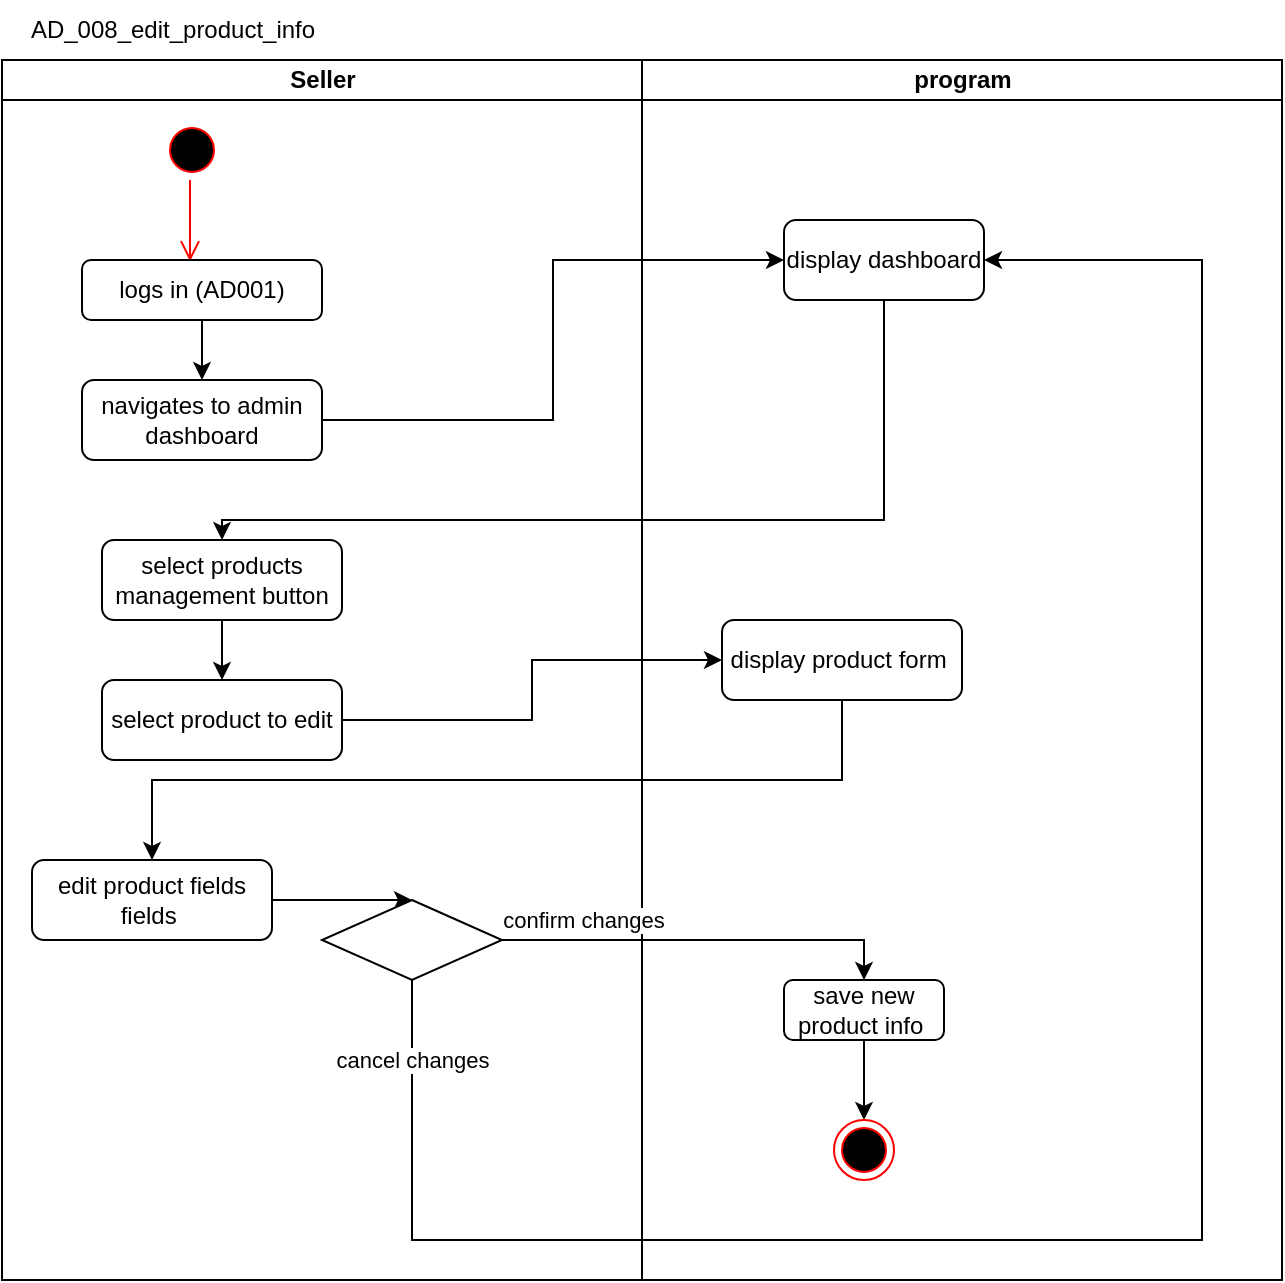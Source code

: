 <mxfile version="21.3.5" type="google">
  <diagram name="Page-1" id="HIlOBuOItBGcQDlUAyi2">
    <mxGraphModel grid="1" page="1" gridSize="10" guides="1" tooltips="1" connect="1" arrows="1" fold="1" pageScale="1" pageWidth="850" pageHeight="1100" math="0" shadow="0">
      <root>
        <mxCell id="0" />
        <mxCell id="1" parent="0" />
        <mxCell id="La_Dfbg_1uMck8SH9hkD-3" value="program" style="swimlane;startSize=20;html=1;" vertex="1" parent="1">
          <mxGeometry x="400" y="70" width="320" height="610" as="geometry" />
        </mxCell>
        <mxCell id="La_Dfbg_1uMck8SH9hkD-10" value="display dashboard" style="rounded=1;whiteSpace=wrap;html=1;" vertex="1" parent="La_Dfbg_1uMck8SH9hkD-3">
          <mxGeometry x="71" y="80" width="100" height="40" as="geometry" />
        </mxCell>
        <mxCell id="La_Dfbg_1uMck8SH9hkD-17" value="display product form&amp;nbsp;" style="rounded=1;whiteSpace=wrap;html=1;" vertex="1" parent="La_Dfbg_1uMck8SH9hkD-3">
          <mxGeometry x="40" y="280" width="120" height="40" as="geometry" />
        </mxCell>
        <mxCell id="La_Dfbg_1uMck8SH9hkD-28" style="edgeStyle=orthogonalEdgeStyle;rounded=0;orthogonalLoop=1;jettySize=auto;html=1;exitX=0.5;exitY=1;exitDx=0;exitDy=0;entryX=0.5;entryY=0;entryDx=0;entryDy=0;" edge="1" parent="La_Dfbg_1uMck8SH9hkD-3" source="La_Dfbg_1uMck8SH9hkD-23" target="La_Dfbg_1uMck8SH9hkD-27">
          <mxGeometry relative="1" as="geometry" />
        </mxCell>
        <mxCell id="La_Dfbg_1uMck8SH9hkD-23" value="save new product info&amp;nbsp;" style="rounded=1;whiteSpace=wrap;html=1;" vertex="1" parent="La_Dfbg_1uMck8SH9hkD-3">
          <mxGeometry x="71" y="460" width="80" height="30" as="geometry" />
        </mxCell>
        <mxCell id="La_Dfbg_1uMck8SH9hkD-27" value="" style="ellipse;html=1;shape=endState;fillColor=#000000;strokeColor=#ff0000;" vertex="1" parent="La_Dfbg_1uMck8SH9hkD-3">
          <mxGeometry x="96" y="530" width="30" height="30" as="geometry" />
        </mxCell>
        <mxCell id="La_Dfbg_1uMck8SH9hkD-2" value="Seller" style="swimlane;startSize=20;html=1;" vertex="1" parent="1">
          <mxGeometry x="80" y="70" width="320" height="610" as="geometry" />
        </mxCell>
        <mxCell id="La_Dfbg_1uMck8SH9hkD-5" value="" style="ellipse;html=1;shape=startState;fillColor=#000000;strokeColor=#ff0000;" vertex="1" parent="La_Dfbg_1uMck8SH9hkD-2">
          <mxGeometry x="80" y="30" width="30" height="30" as="geometry" />
        </mxCell>
        <mxCell id="La_Dfbg_1uMck8SH9hkD-6" value="" style="edgeStyle=orthogonalEdgeStyle;html=1;verticalAlign=bottom;endArrow=open;endSize=8;strokeColor=#ff0000;rounded=0;entryX=0.45;entryY=0.023;entryDx=0;entryDy=0;entryPerimeter=0;" edge="1" parent="La_Dfbg_1uMck8SH9hkD-2" source="La_Dfbg_1uMck8SH9hkD-5" target="La_Dfbg_1uMck8SH9hkD-7">
          <mxGeometry relative="1" as="geometry">
            <mxPoint x="75" y="120" as="targetPoint" />
            <Array as="points">
              <mxPoint x="94" y="45" />
            </Array>
          </mxGeometry>
        </mxCell>
        <mxCell id="La_Dfbg_1uMck8SH9hkD-9" style="edgeStyle=orthogonalEdgeStyle;rounded=0;orthogonalLoop=1;jettySize=auto;html=1;exitX=0.5;exitY=1;exitDx=0;exitDy=0;entryX=0.5;entryY=0;entryDx=0;entryDy=0;" edge="1" parent="La_Dfbg_1uMck8SH9hkD-2" source="La_Dfbg_1uMck8SH9hkD-7" target="La_Dfbg_1uMck8SH9hkD-8">
          <mxGeometry relative="1" as="geometry" />
        </mxCell>
        <mxCell id="La_Dfbg_1uMck8SH9hkD-7" value="logs in (AD001)" style="rounded=1;whiteSpace=wrap;html=1;" vertex="1" parent="La_Dfbg_1uMck8SH9hkD-2">
          <mxGeometry x="40" y="100" width="120" height="30" as="geometry" />
        </mxCell>
        <mxCell id="La_Dfbg_1uMck8SH9hkD-8" value="navigates to admin dashboard" style="rounded=1;whiteSpace=wrap;html=1;" vertex="1" parent="La_Dfbg_1uMck8SH9hkD-2">
          <mxGeometry x="40" y="160" width="120" height="40" as="geometry" />
        </mxCell>
        <mxCell id="La_Dfbg_1uMck8SH9hkD-16" style="edgeStyle=orthogonalEdgeStyle;rounded=0;orthogonalLoop=1;jettySize=auto;html=1;exitX=0.5;exitY=1;exitDx=0;exitDy=0;" edge="1" parent="La_Dfbg_1uMck8SH9hkD-2" source="La_Dfbg_1uMck8SH9hkD-12" target="La_Dfbg_1uMck8SH9hkD-14">
          <mxGeometry relative="1" as="geometry" />
        </mxCell>
        <mxCell id="La_Dfbg_1uMck8SH9hkD-12" value="select products management button" style="rounded=1;whiteSpace=wrap;html=1;" vertex="1" parent="La_Dfbg_1uMck8SH9hkD-2">
          <mxGeometry x="50" y="240" width="120" height="40" as="geometry" />
        </mxCell>
        <mxCell id="La_Dfbg_1uMck8SH9hkD-14" value="select product to edit" style="rounded=1;whiteSpace=wrap;html=1;" vertex="1" parent="La_Dfbg_1uMck8SH9hkD-2">
          <mxGeometry x="50" y="310" width="120" height="40" as="geometry" />
        </mxCell>
        <mxCell id="La_Dfbg_1uMck8SH9hkD-22" style="edgeStyle=orthogonalEdgeStyle;rounded=0;orthogonalLoop=1;jettySize=auto;html=1;exitX=1;exitY=0.5;exitDx=0;exitDy=0;entryX=0.5;entryY=0;entryDx=0;entryDy=0;" edge="1" parent="La_Dfbg_1uMck8SH9hkD-2" source="La_Dfbg_1uMck8SH9hkD-19" target="La_Dfbg_1uMck8SH9hkD-21">
          <mxGeometry relative="1" as="geometry">
            <Array as="points">
              <mxPoint x="180" y="420" />
              <mxPoint x="180" y="420" />
            </Array>
          </mxGeometry>
        </mxCell>
        <mxCell id="La_Dfbg_1uMck8SH9hkD-19" value="edit product fields fields&amp;nbsp;" style="rounded=1;whiteSpace=wrap;html=1;" vertex="1" parent="La_Dfbg_1uMck8SH9hkD-2">
          <mxGeometry x="15" y="400" width="120" height="40" as="geometry" />
        </mxCell>
        <mxCell id="La_Dfbg_1uMck8SH9hkD-21" value="" style="rhombus;whiteSpace=wrap;html=1;" vertex="1" parent="La_Dfbg_1uMck8SH9hkD-2">
          <mxGeometry x="160" y="420" width="90" height="40" as="geometry" />
        </mxCell>
        <mxCell id="La_Dfbg_1uMck8SH9hkD-11" style="edgeStyle=orthogonalEdgeStyle;rounded=0;orthogonalLoop=1;jettySize=auto;html=1;exitX=1;exitY=0.5;exitDx=0;exitDy=0;entryX=0;entryY=0.5;entryDx=0;entryDy=0;" edge="1" parent="1" source="La_Dfbg_1uMck8SH9hkD-8" target="La_Dfbg_1uMck8SH9hkD-10">
          <mxGeometry relative="1" as="geometry" />
        </mxCell>
        <mxCell id="La_Dfbg_1uMck8SH9hkD-13" style="edgeStyle=orthogonalEdgeStyle;rounded=0;orthogonalLoop=1;jettySize=auto;html=1;exitX=0.5;exitY=1;exitDx=0;exitDy=0;entryX=0.5;entryY=0;entryDx=0;entryDy=0;" edge="1" parent="1" source="La_Dfbg_1uMck8SH9hkD-10" target="La_Dfbg_1uMck8SH9hkD-12">
          <mxGeometry relative="1" as="geometry">
            <Array as="points">
              <mxPoint x="521" y="300" />
              <mxPoint x="190" y="300" />
            </Array>
          </mxGeometry>
        </mxCell>
        <mxCell id="La_Dfbg_1uMck8SH9hkD-18" style="edgeStyle=orthogonalEdgeStyle;rounded=0;orthogonalLoop=1;jettySize=auto;html=1;exitX=1;exitY=0.5;exitDx=0;exitDy=0;entryX=0;entryY=0.5;entryDx=0;entryDy=0;" edge="1" parent="1" source="La_Dfbg_1uMck8SH9hkD-14" target="La_Dfbg_1uMck8SH9hkD-17">
          <mxGeometry relative="1" as="geometry" />
        </mxCell>
        <mxCell id="La_Dfbg_1uMck8SH9hkD-20" style="edgeStyle=orthogonalEdgeStyle;rounded=0;orthogonalLoop=1;jettySize=auto;html=1;exitX=0.5;exitY=1;exitDx=0;exitDy=0;" edge="1" parent="1" source="La_Dfbg_1uMck8SH9hkD-17" target="La_Dfbg_1uMck8SH9hkD-19">
          <mxGeometry relative="1" as="geometry" />
        </mxCell>
        <mxCell id="La_Dfbg_1uMck8SH9hkD-24" style="edgeStyle=orthogonalEdgeStyle;rounded=0;orthogonalLoop=1;jettySize=auto;html=1;exitX=1;exitY=0.5;exitDx=0;exitDy=0;entryX=0.5;entryY=0;entryDx=0;entryDy=0;" edge="1" parent="1" source="La_Dfbg_1uMck8SH9hkD-21" target="La_Dfbg_1uMck8SH9hkD-23">
          <mxGeometry relative="1" as="geometry" />
        </mxCell>
        <mxCell id="La_Dfbg_1uMck8SH9hkD-25" value="confirm changes&amp;nbsp;" style="edgeLabel;html=1;align=center;verticalAlign=middle;resizable=0;points=[];" connectable="0" vertex="1" parent="La_Dfbg_1uMck8SH9hkD-24">
          <mxGeometry x="-0.859" y="2" relative="1" as="geometry">
            <mxPoint x="28" y="-8" as="offset" />
          </mxGeometry>
        </mxCell>
        <mxCell id="La_Dfbg_1uMck8SH9hkD-26" value="cancel changes" style="edgeStyle=orthogonalEdgeStyle;rounded=0;orthogonalLoop=1;jettySize=auto;html=1;exitX=0.5;exitY=1;exitDx=0;exitDy=0;entryX=1;entryY=0.5;entryDx=0;entryDy=0;" edge="1" parent="1" source="La_Dfbg_1uMck8SH9hkD-21" target="La_Dfbg_1uMck8SH9hkD-10">
          <mxGeometry x="-0.929" relative="1" as="geometry">
            <Array as="points">
              <mxPoint x="285" y="660" />
              <mxPoint x="680" y="660" />
              <mxPoint x="680" y="170" />
            </Array>
            <mxPoint as="offset" />
          </mxGeometry>
        </mxCell>
        <mxCell id="La_Dfbg_1uMck8SH9hkD-29" value="AD_008_edit_product_info" style="text;html=1;align=center;verticalAlign=middle;resizable=0;points=[];autosize=1;strokeColor=none;fillColor=none;" vertex="1" parent="1">
          <mxGeometry x="80" y="40" width="170" height="30" as="geometry" />
        </mxCell>
      </root>
    </mxGraphModel>
  </diagram>
</mxfile>
